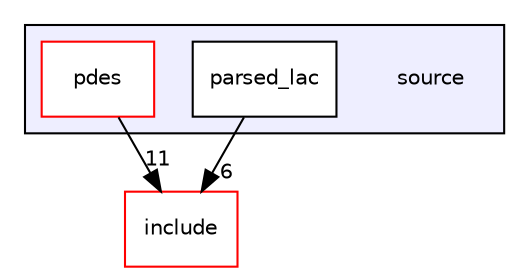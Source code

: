 digraph "source" {
  bgcolor=transparent;
  compound=true
  node [ fontsize="10", fontname="Helvetica"];
  edge [ labelfontsize="10", labelfontname="Helvetica"];
  subgraph clusterdir_b2f33c71d4aa5e7af42a1ca61ff5af1b {
    graph [ bgcolor="#eeeeff", pencolor="black", label="" URL="dir_b2f33c71d4aa5e7af42a1ca61ff5af1b.html"];
    dir_b2f33c71d4aa5e7af42a1ca61ff5af1b [shape=plaintext label="source"];
    dir_391f36ef54c6909ec58be9eca8862451 [shape=box label="parsed_lac" color="black" fillcolor="white" style="filled" URL="dir_391f36ef54c6909ec58be9eca8862451.html"];
    dir_863924b7d266e6f7561da03323982265 [shape=box label="pdes" color="red" fillcolor="white" style="filled" URL="dir_863924b7d266e6f7561da03323982265.html"];
  }
  dir_d44c64559bbebec7f509842c48db8b23 [shape=box label="include" color="red" URL="dir_d44c64559bbebec7f509842c48db8b23.html"];
  dir_863924b7d266e6f7561da03323982265->dir_d44c64559bbebec7f509842c48db8b23 [headlabel="11", labeldistance=1.5 headhref="dir_000010_000002.html"];
  dir_391f36ef54c6909ec58be9eca8862451->dir_d44c64559bbebec7f509842c48db8b23 [headlabel="6", labeldistance=1.5 headhref="dir_000009_000002.html"];
}
